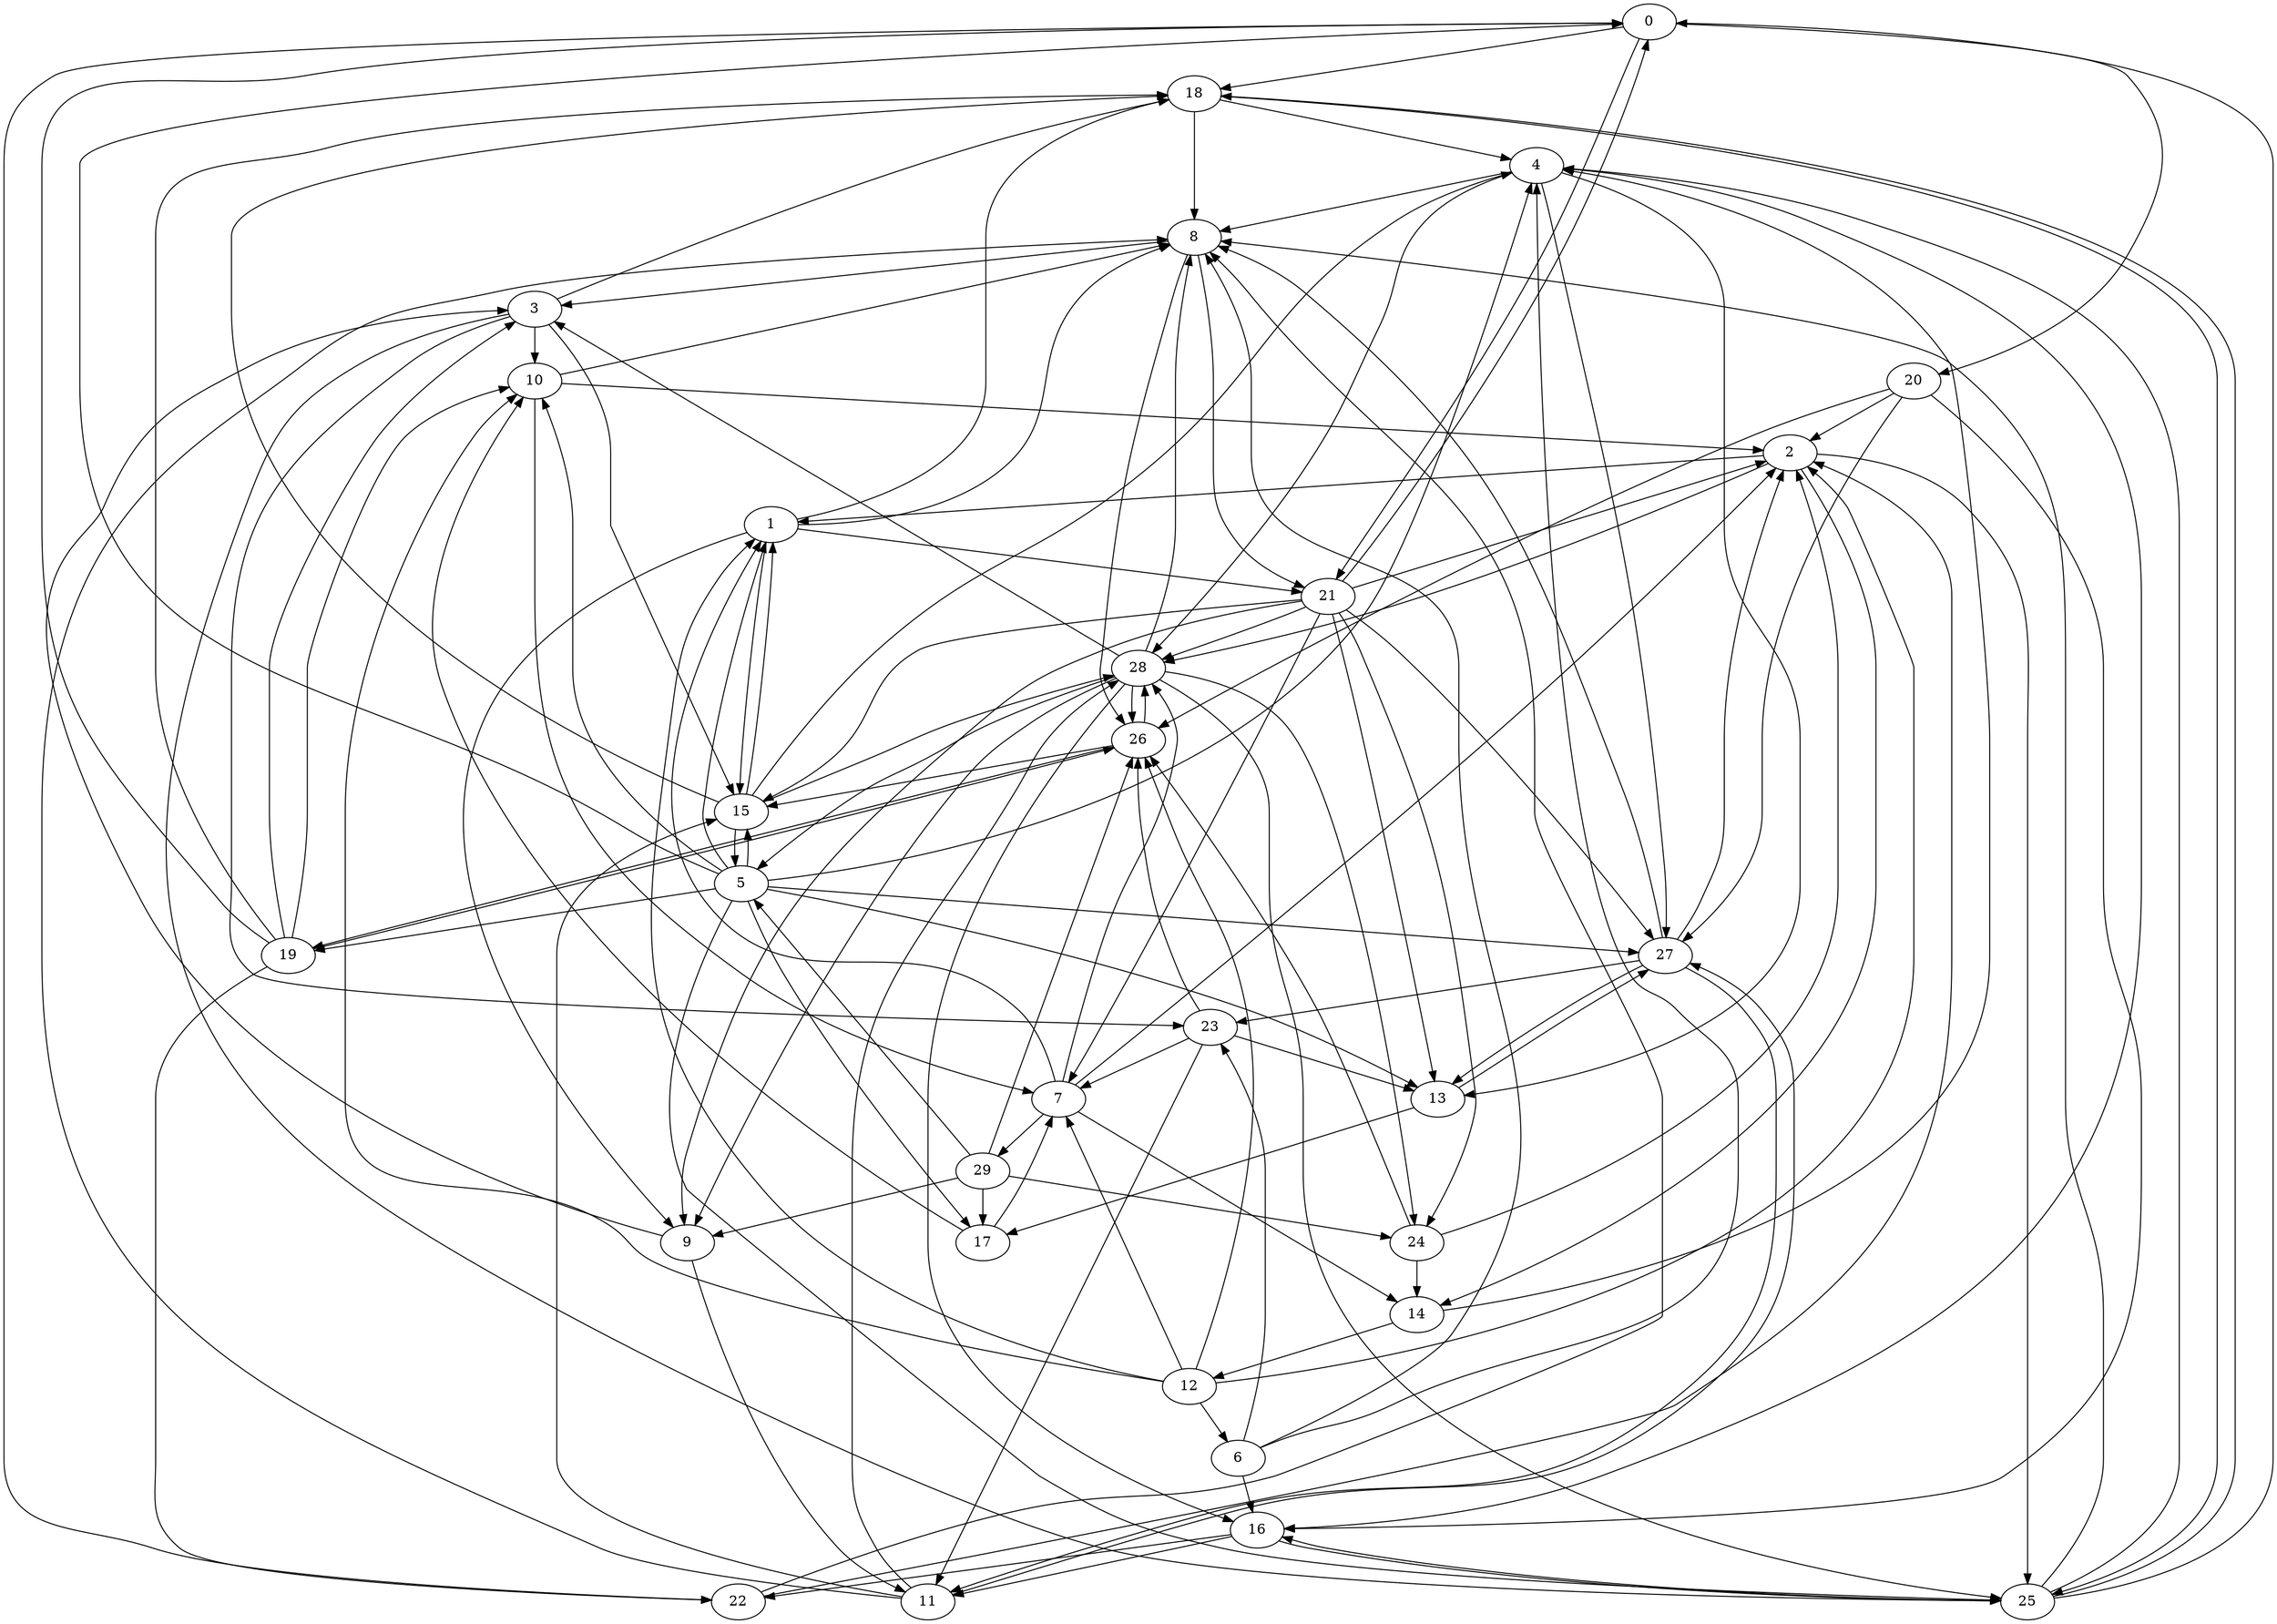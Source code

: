 digraph my_graph {
0 [label=0]
1 [label=1]
2 [label=2]
3 [label=3]
4 [label=4]
5 [label=5]
6 [label=6]
7 [label=7]
8 [label=8]
9 [label=9]
10 [label=10]
11 [label=11]
12 [label=12]
13 [label=13]
14 [label=14]
15 [label=15]
16 [label=16]
17 [label=17]
18 [label=18]
19 [label=19]
20 [label=20]
21 [label=21]
22 [label=22]
23 [label=23]
24 [label=24]
25 [label=25]
26 [label=26]
27 [label=27]
28 [label=28]
29 [label=29]
1->8
5->10
4->27
5->0
23->11
19->0
4->8
5->13
0->21
1->9
6->4
1->15
7->28
15->1
11->28
15->5
21->9
22->2
12->1
9->11
12->2
5->4
2->25
18->8
16->25
17->7
19->26
24->2
3->15
27->11
22->8
21->27
20->16
27->8
7->1
28->24
10->8
21->13
21->0
4->16
25->16
21->28
23->13
3->10
29->5
19->10
25->18
28->8
5->1
9->3
2->28
28->16
18->4
8->26
6->8
7->14
19->3
5->25
19->22
28->3
10->7
29->9
15->28
12->7
27->2
16->11
5->27
16->22
21->15
24->26
12->26
25->8
12->6
28->25
1->18
18->25
25->4
26->15
14->12
21->2
20->27
3->25
2->14
5->17
11->27
29->24
8->3
26->28
29->26
20->26
6->16
17->10
0->18
5->19
24->14
11->8
5->15
7->29
13->27
20->2
28->5
3->23
8->21
10->2
15->18
27->23
19->18
6->23
0->20
25->0
21->24
13->17
0->22
23->26
7->2
4->13
12->10
21->7
23->7
27->13
28->9
2->1
14->4
11->15
29->17
15->4
28->26
3->18
1->21
26->19
4->28
}